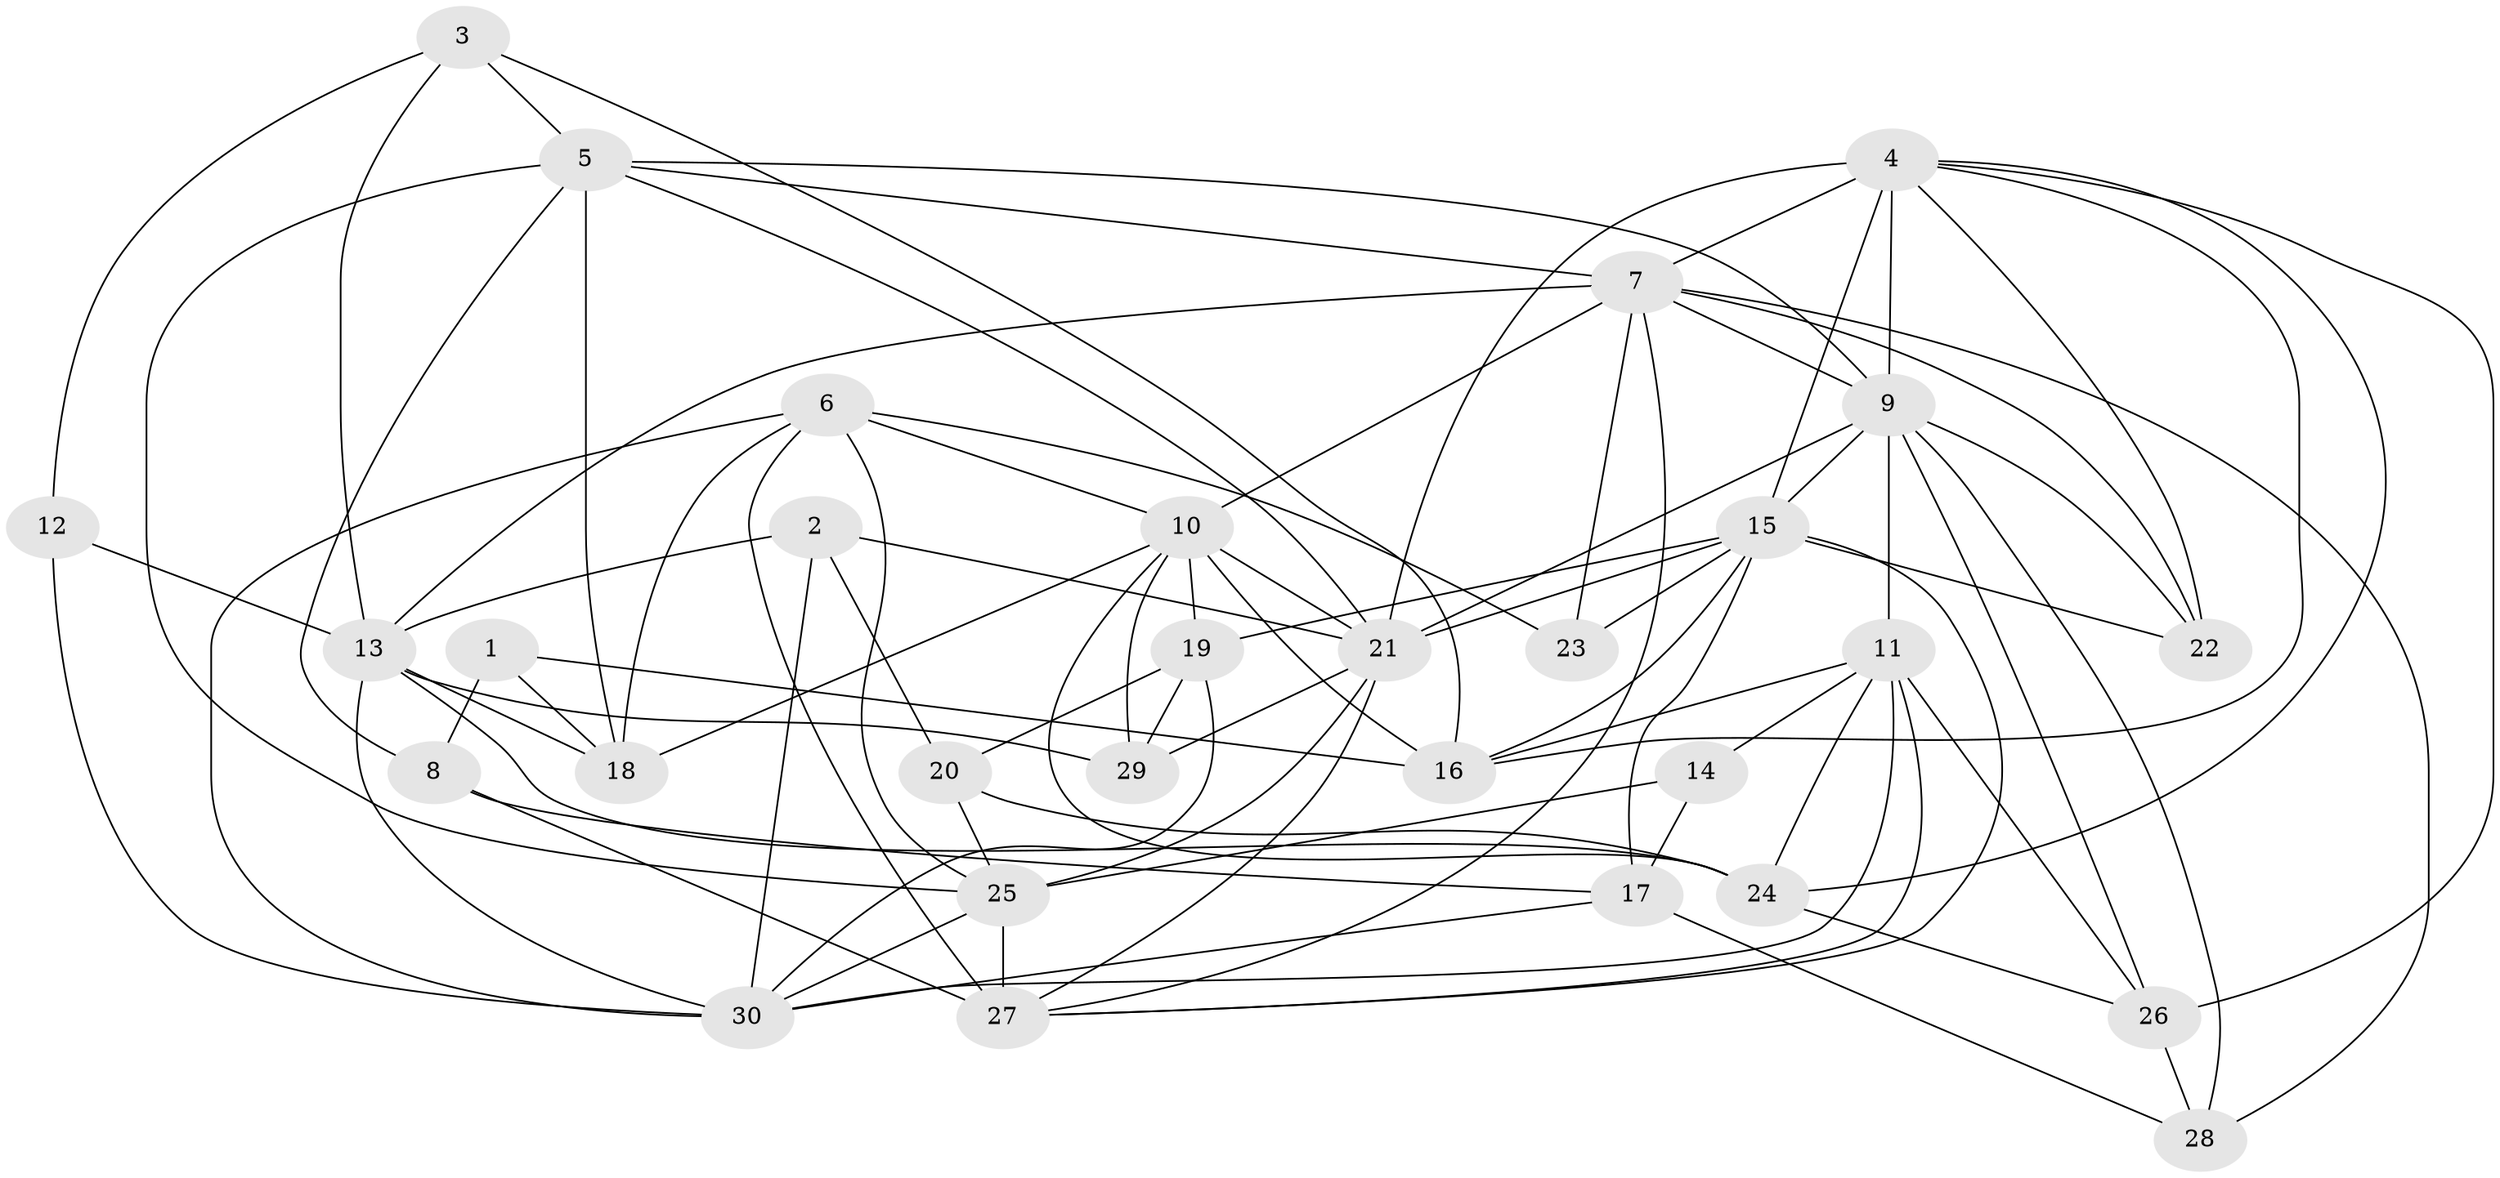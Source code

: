 // original degree distribution, {4: 0.3424657534246575, 3: 0.2328767123287671, 5: 0.1643835616438356, 2: 0.1232876712328767, 6: 0.0958904109589041, 7: 0.0410958904109589}
// Generated by graph-tools (version 1.1) at 2025/36/03/04/25 23:36:59]
// undirected, 30 vertices, 87 edges
graph export_dot {
  node [color=gray90,style=filled];
  1;
  2;
  3;
  4;
  5;
  6;
  7;
  8;
  9;
  10;
  11;
  12;
  13;
  14;
  15;
  16;
  17;
  18;
  19;
  20;
  21;
  22;
  23;
  24;
  25;
  26;
  27;
  28;
  29;
  30;
  1 -- 8 [weight=1.0];
  1 -- 16 [weight=1.0];
  1 -- 18 [weight=1.0];
  2 -- 13 [weight=1.0];
  2 -- 20 [weight=1.0];
  2 -- 21 [weight=1.0];
  2 -- 30 [weight=2.0];
  3 -- 5 [weight=1.0];
  3 -- 12 [weight=1.0];
  3 -- 13 [weight=1.0];
  3 -- 16 [weight=1.0];
  4 -- 7 [weight=1.0];
  4 -- 9 [weight=1.0];
  4 -- 15 [weight=2.0];
  4 -- 16 [weight=1.0];
  4 -- 21 [weight=1.0];
  4 -- 22 [weight=1.0];
  4 -- 24 [weight=1.0];
  4 -- 26 [weight=1.0];
  5 -- 7 [weight=1.0];
  5 -- 8 [weight=1.0];
  5 -- 9 [weight=1.0];
  5 -- 18 [weight=1.0];
  5 -- 21 [weight=1.0];
  5 -- 25 [weight=1.0];
  6 -- 10 [weight=1.0];
  6 -- 18 [weight=2.0];
  6 -- 23 [weight=1.0];
  6 -- 25 [weight=2.0];
  6 -- 27 [weight=1.0];
  6 -- 30 [weight=1.0];
  7 -- 9 [weight=1.0];
  7 -- 10 [weight=2.0];
  7 -- 13 [weight=1.0];
  7 -- 22 [weight=1.0];
  7 -- 23 [weight=1.0];
  7 -- 27 [weight=1.0];
  7 -- 28 [weight=1.0];
  8 -- 17 [weight=1.0];
  8 -- 27 [weight=1.0];
  9 -- 11 [weight=1.0];
  9 -- 15 [weight=1.0];
  9 -- 21 [weight=1.0];
  9 -- 22 [weight=1.0];
  9 -- 26 [weight=1.0];
  9 -- 28 [weight=1.0];
  10 -- 16 [weight=1.0];
  10 -- 18 [weight=1.0];
  10 -- 19 [weight=1.0];
  10 -- 21 [weight=1.0];
  10 -- 24 [weight=1.0];
  10 -- 29 [weight=1.0];
  11 -- 14 [weight=2.0];
  11 -- 16 [weight=1.0];
  11 -- 24 [weight=1.0];
  11 -- 26 [weight=1.0];
  11 -- 27 [weight=1.0];
  11 -- 30 [weight=1.0];
  12 -- 13 [weight=1.0];
  12 -- 30 [weight=1.0];
  13 -- 18 [weight=1.0];
  13 -- 24 [weight=1.0];
  13 -- 29 [weight=3.0];
  13 -- 30 [weight=1.0];
  14 -- 17 [weight=1.0];
  14 -- 25 [weight=2.0];
  15 -- 16 [weight=1.0];
  15 -- 17 [weight=1.0];
  15 -- 19 [weight=2.0];
  15 -- 21 [weight=2.0];
  15 -- 22 [weight=1.0];
  15 -- 23 [weight=1.0];
  15 -- 27 [weight=1.0];
  17 -- 28 [weight=1.0];
  17 -- 30 [weight=1.0];
  19 -- 20 [weight=1.0];
  19 -- 29 [weight=2.0];
  19 -- 30 [weight=1.0];
  20 -- 24 [weight=1.0];
  20 -- 25 [weight=1.0];
  21 -- 25 [weight=1.0];
  21 -- 27 [weight=1.0];
  21 -- 29 [weight=1.0];
  24 -- 26 [weight=1.0];
  25 -- 27 [weight=3.0];
  25 -- 30 [weight=2.0];
  26 -- 28 [weight=1.0];
}
